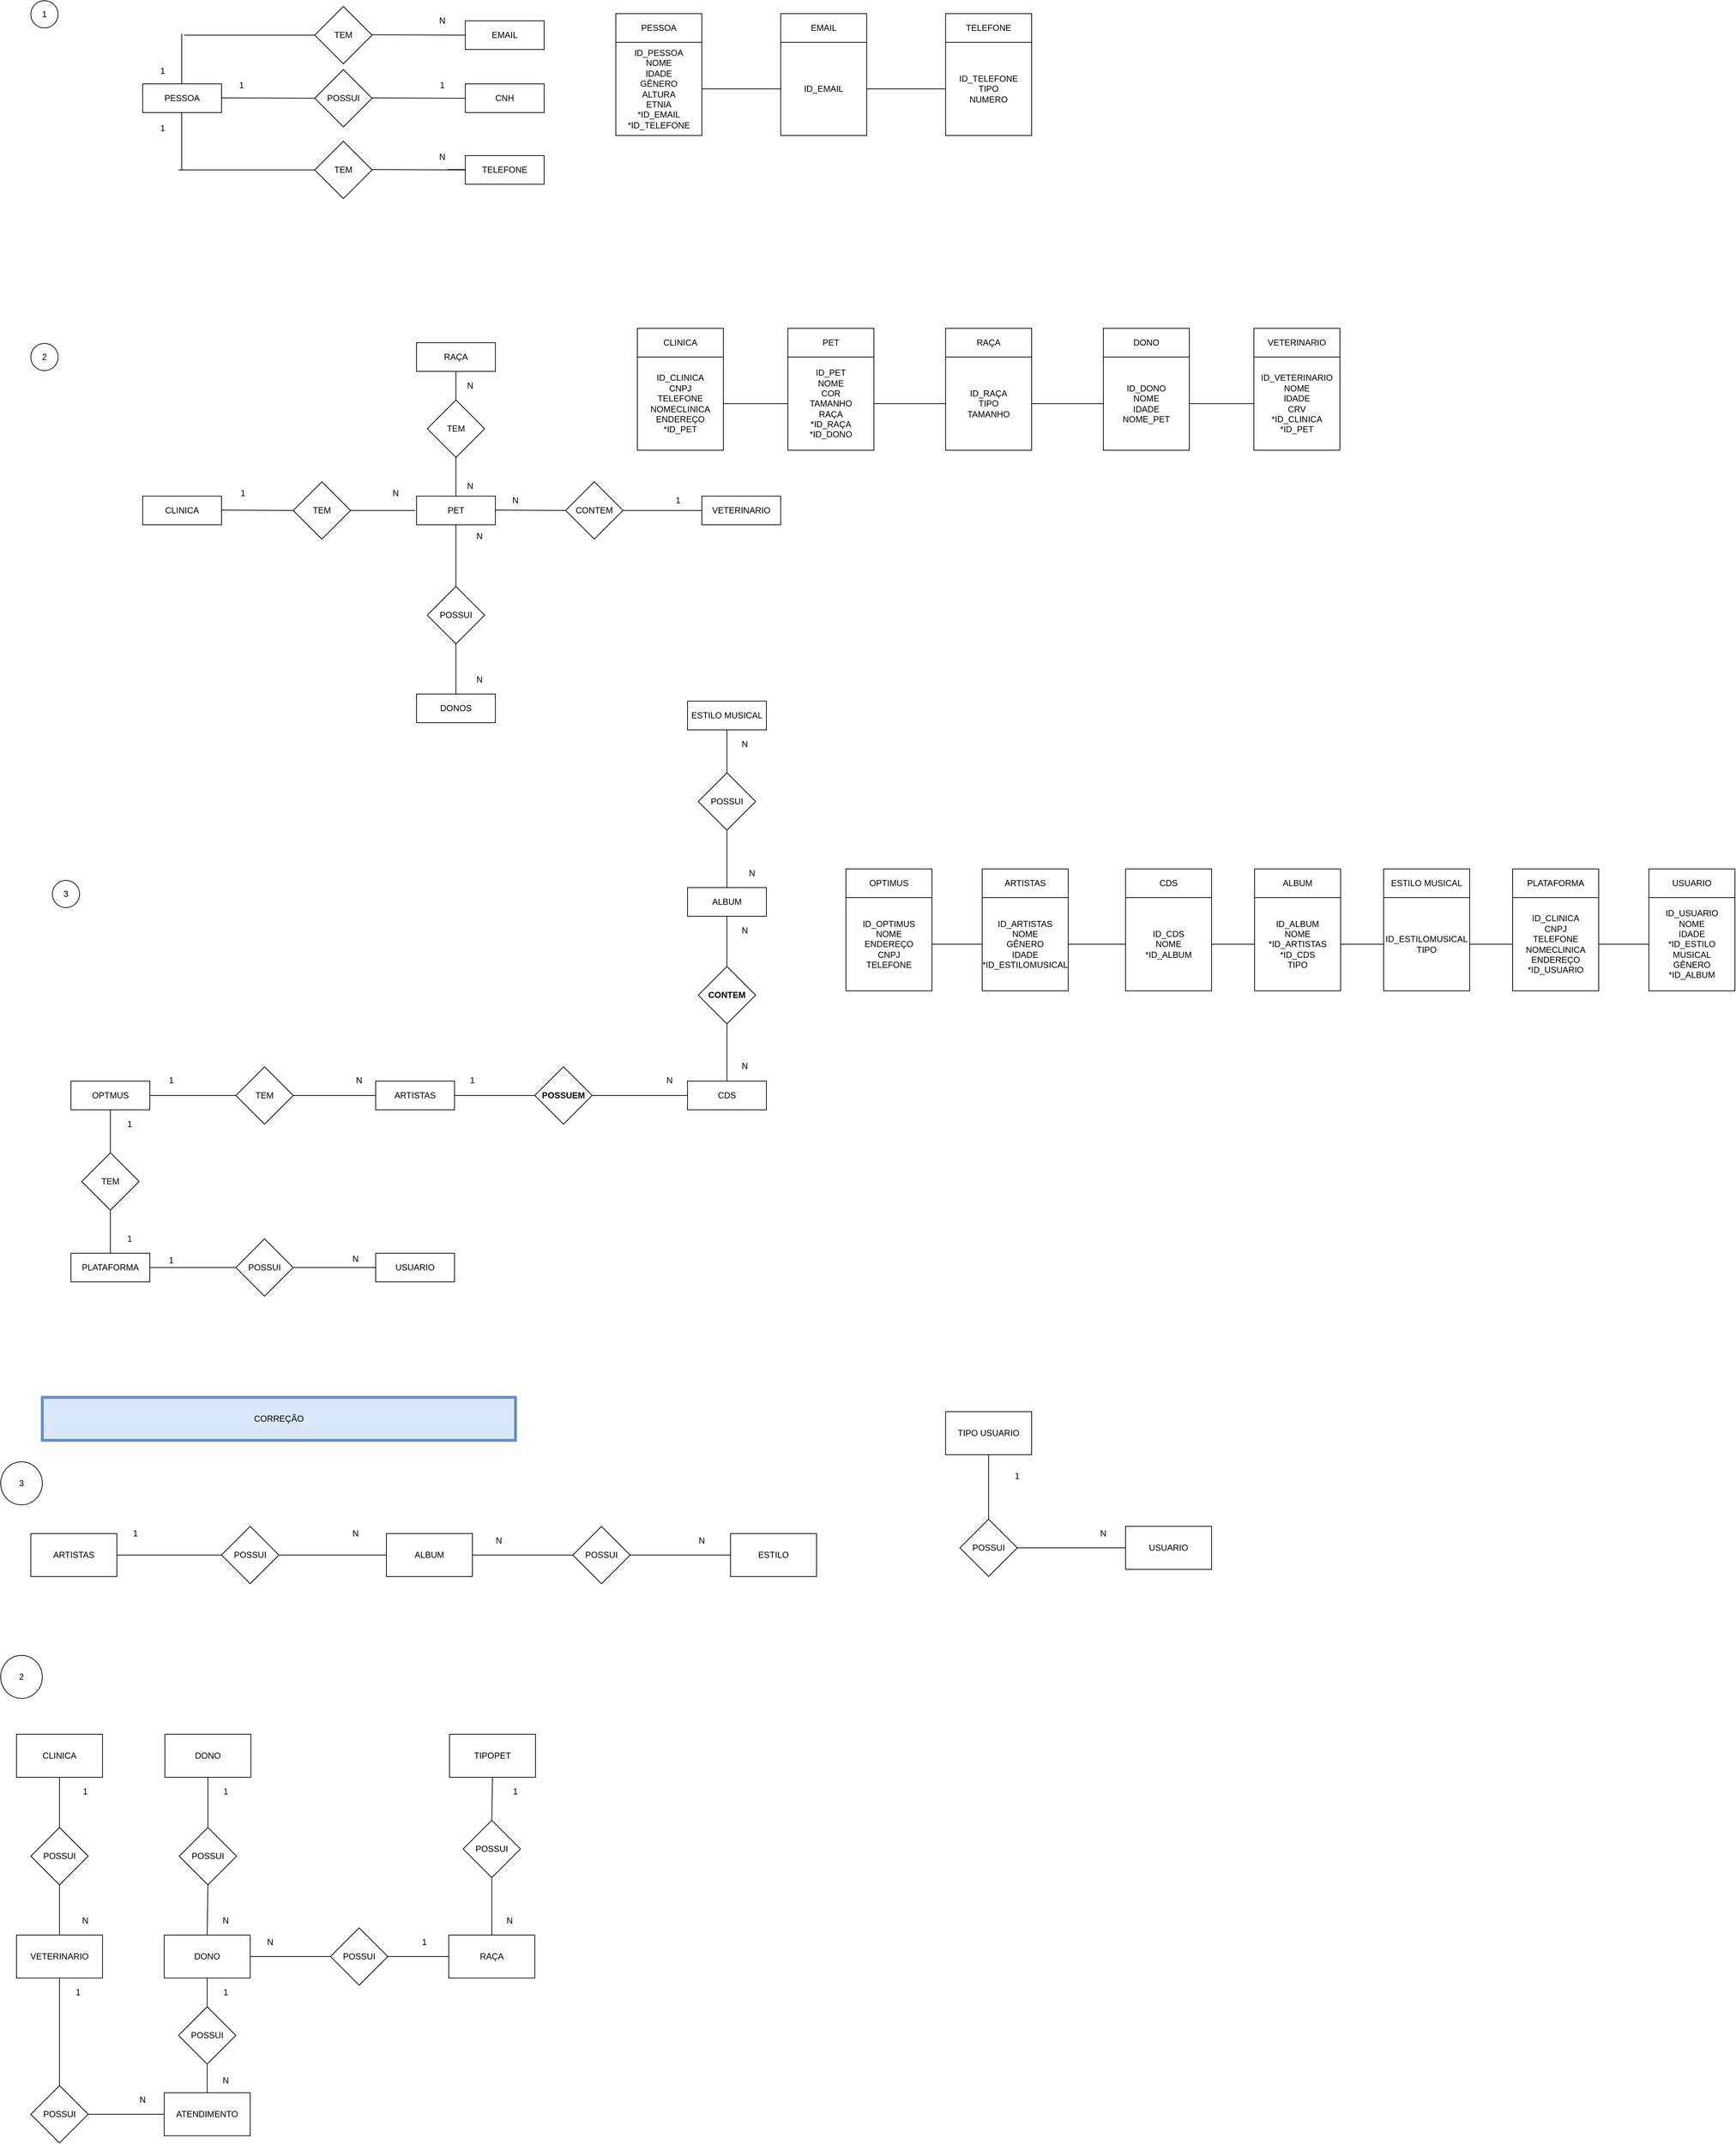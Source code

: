 <mxfile version="12.5.8" type="github">
  <diagram id="HLfAVQC_sLoz8uyRzaJp" name="Page-1">
    <mxGraphModel dx="1730" dy="885" grid="1" gridSize="10" guides="1" tooltips="1" connect="1" arrows="1" fold="1" page="1" pageScale="1" pageWidth="827" pageHeight="1169" math="0" shadow="0">
      <root>
        <mxCell id="0"/>
        <mxCell id="1" parent="0"/>
        <mxCell id="cO2QtpQZ5ImbLDcUa9ss-1" value="PESSOA" style="rounded=0;whiteSpace=wrap;html=1;" parent="1" vertex="1">
          <mxGeometry x="240" y="158" width="110" height="40" as="geometry"/>
        </mxCell>
        <mxCell id="cO2QtpQZ5ImbLDcUa9ss-2" value="" style="endArrow=none;html=1;" parent="1" edge="1">
          <mxGeometry width="50" height="50" relative="1" as="geometry">
            <mxPoint x="350" y="177.5" as="sourcePoint"/>
            <mxPoint x="480" y="178" as="targetPoint"/>
          </mxGeometry>
        </mxCell>
        <mxCell id="cO2QtpQZ5ImbLDcUa9ss-3" value="POSSUI" style="rhombus;whiteSpace=wrap;html=1;" parent="1" vertex="1">
          <mxGeometry x="480" y="138" width="80" height="80" as="geometry"/>
        </mxCell>
        <mxCell id="cO2QtpQZ5ImbLDcUa9ss-5" value="CNH" style="rounded=0;whiteSpace=wrap;html=1;" parent="1" vertex="1">
          <mxGeometry x="690" y="158" width="110" height="40" as="geometry"/>
        </mxCell>
        <mxCell id="cO2QtpQZ5ImbLDcUa9ss-6" value="" style="endArrow=none;html=1;" parent="1" edge="1">
          <mxGeometry width="50" height="50" relative="1" as="geometry">
            <mxPoint x="560" y="177.5" as="sourcePoint"/>
            <mxPoint x="690" y="178" as="targetPoint"/>
          </mxGeometry>
        </mxCell>
        <mxCell id="cO2QtpQZ5ImbLDcUa9ss-7" value="" style="endArrow=none;html=1;" parent="1" edge="1">
          <mxGeometry width="50" height="50" relative="1" as="geometry">
            <mxPoint x="294.5" y="278" as="sourcePoint"/>
            <mxPoint x="294.5" y="198" as="targetPoint"/>
          </mxGeometry>
        </mxCell>
        <mxCell id="cO2QtpQZ5ImbLDcUa9ss-8" value="" style="endArrow=none;html=1;entryX=0;entryY=0.5;entryDx=0;entryDy=0;" parent="1" target="cO2QtpQZ5ImbLDcUa9ss-9" edge="1">
          <mxGeometry width="50" height="50" relative="1" as="geometry">
            <mxPoint x="290" y="278" as="sourcePoint"/>
            <mxPoint x="370" y="278" as="targetPoint"/>
          </mxGeometry>
        </mxCell>
        <mxCell id="cO2QtpQZ5ImbLDcUa9ss-9" value="TEM" style="rhombus;whiteSpace=wrap;html=1;" parent="1" vertex="1">
          <mxGeometry x="480" y="238" width="80" height="80" as="geometry"/>
        </mxCell>
        <mxCell id="cO2QtpQZ5ImbLDcUa9ss-12" value="" style="endArrow=none;html=1;entryX=0;entryY=0.5;entryDx=0;entryDy=0;" parent="1" source="cO2QtpQZ5ImbLDcUa9ss-11" edge="1">
          <mxGeometry width="50" height="50" relative="1" as="geometry">
            <mxPoint x="560" y="277.5" as="sourcePoint"/>
            <mxPoint x="750" y="277.5" as="targetPoint"/>
            <Array as="points">
              <mxPoint x="660" y="277.5"/>
            </Array>
          </mxGeometry>
        </mxCell>
        <mxCell id="cO2QtpQZ5ImbLDcUa9ss-11" value="TELEFONE" style="rounded=0;whiteSpace=wrap;html=1;" parent="1" vertex="1">
          <mxGeometry x="690" y="258" width="110" height="40" as="geometry"/>
        </mxCell>
        <mxCell id="cO2QtpQZ5ImbLDcUa9ss-13" value="" style="endArrow=none;html=1;entryX=0;entryY=0.5;entryDx=0;entryDy=0;" parent="1" target="cO2QtpQZ5ImbLDcUa9ss-11" edge="1">
          <mxGeometry width="50" height="50" relative="1" as="geometry">
            <mxPoint x="560" y="277.5" as="sourcePoint"/>
            <mxPoint x="750" y="277.5" as="targetPoint"/>
            <Array as="points"/>
          </mxGeometry>
        </mxCell>
        <mxCell id="cO2QtpQZ5ImbLDcUa9ss-14" value="" style="endArrow=none;html=1;" parent="1" edge="1">
          <mxGeometry width="50" height="50" relative="1" as="geometry">
            <mxPoint x="294.5" y="158" as="sourcePoint"/>
            <mxPoint x="294.5" y="88" as="targetPoint"/>
          </mxGeometry>
        </mxCell>
        <mxCell id="cO2QtpQZ5ImbLDcUa9ss-15" value="" style="endArrow=none;html=1;entryX=0;entryY=0.5;entryDx=0;entryDy=0;" parent="1" target="cO2QtpQZ5ImbLDcUa9ss-16" edge="1">
          <mxGeometry width="50" height="50" relative="1" as="geometry">
            <mxPoint x="298" y="90" as="sourcePoint"/>
            <mxPoint x="448" y="90" as="targetPoint"/>
          </mxGeometry>
        </mxCell>
        <mxCell id="cO2QtpQZ5ImbLDcUa9ss-16" value="TEM" style="rhombus;whiteSpace=wrap;html=1;" parent="1" vertex="1">
          <mxGeometry x="480" y="50" width="80" height="80" as="geometry"/>
        </mxCell>
        <mxCell id="cO2QtpQZ5ImbLDcUa9ss-17" value="" style="endArrow=none;html=1;" parent="1" edge="1">
          <mxGeometry width="50" height="50" relative="1" as="geometry">
            <mxPoint x="560" y="89.5" as="sourcePoint"/>
            <mxPoint x="690" y="90" as="targetPoint"/>
          </mxGeometry>
        </mxCell>
        <mxCell id="cO2QtpQZ5ImbLDcUa9ss-18" value="EMAIL" style="rounded=0;whiteSpace=wrap;html=1;" parent="1" vertex="1">
          <mxGeometry x="690" y="70" width="110" height="40" as="geometry"/>
        </mxCell>
        <mxCell id="cO2QtpQZ5ImbLDcUa9ss-20" value="CLINICA" style="rounded=0;whiteSpace=wrap;html=1;" parent="1" vertex="1">
          <mxGeometry x="240" y="733" width="110" height="40" as="geometry"/>
        </mxCell>
        <mxCell id="cO2QtpQZ5ImbLDcUa9ss-21" value="TEM" style="rhombus;whiteSpace=wrap;html=1;" parent="1" vertex="1">
          <mxGeometry x="450" y="713" width="80" height="80" as="geometry"/>
        </mxCell>
        <mxCell id="cO2QtpQZ5ImbLDcUa9ss-22" value="PET" style="rounded=0;whiteSpace=wrap;html=1;" parent="1" vertex="1">
          <mxGeometry x="622" y="733" width="110" height="40" as="geometry"/>
        </mxCell>
        <mxCell id="cO2QtpQZ5ImbLDcUa9ss-23" value="RAÇA" style="rounded=0;whiteSpace=wrap;html=1;" parent="1" vertex="1">
          <mxGeometry x="622" y="519" width="110" height="40" as="geometry"/>
        </mxCell>
        <mxCell id="cO2QtpQZ5ImbLDcUa9ss-24" value="DONOS" style="rounded=0;whiteSpace=wrap;html=1;" parent="1" vertex="1">
          <mxGeometry x="622" y="1009" width="110" height="40" as="geometry"/>
        </mxCell>
        <mxCell id="cO2QtpQZ5ImbLDcUa9ss-26" value="VETERINARIO" style="rounded=0;whiteSpace=wrap;html=1;" parent="1" vertex="1">
          <mxGeometry x="1020" y="733" width="110" height="40" as="geometry"/>
        </mxCell>
        <mxCell id="cO2QtpQZ5ImbLDcUa9ss-27" value="CONTEM" style="rhombus;whiteSpace=wrap;html=1;" parent="1" vertex="1">
          <mxGeometry x="830" y="713" width="80" height="80" as="geometry"/>
        </mxCell>
        <mxCell id="cO2QtpQZ5ImbLDcUa9ss-28" value="POSSUI" style="rhombus;whiteSpace=wrap;html=1;" parent="1" vertex="1">
          <mxGeometry x="637" y="859" width="80" height="80" as="geometry"/>
        </mxCell>
        <mxCell id="cO2QtpQZ5ImbLDcUa9ss-29" value="TEM" style="rhombus;whiteSpace=wrap;html=1;" parent="1" vertex="1">
          <mxGeometry x="637" y="599" width="80" height="80" as="geometry"/>
        </mxCell>
        <mxCell id="cO2QtpQZ5ImbLDcUa9ss-30" value="" style="endArrow=none;html=1;entryX=0;entryY=0.5;entryDx=0;entryDy=0;" parent="1" target="cO2QtpQZ5ImbLDcUa9ss-21" edge="1">
          <mxGeometry width="50" height="50" relative="1" as="geometry">
            <mxPoint x="350" y="752.5" as="sourcePoint"/>
            <mxPoint x="420" y="752.5" as="targetPoint"/>
          </mxGeometry>
        </mxCell>
        <mxCell id="cO2QtpQZ5ImbLDcUa9ss-34" value="" style="endArrow=none;html=1;" parent="1" edge="1">
          <mxGeometry width="50" height="50" relative="1" as="geometry">
            <mxPoint x="530" y="753" as="sourcePoint"/>
            <mxPoint x="620" y="753" as="targetPoint"/>
          </mxGeometry>
        </mxCell>
        <mxCell id="cO2QtpQZ5ImbLDcUa9ss-35" value="" style="endArrow=none;html=1;entryX=0;entryY=0.5;entryDx=0;entryDy=0;" parent="1" target="cO2QtpQZ5ImbLDcUa9ss-27" edge="1">
          <mxGeometry width="50" height="50" relative="1" as="geometry">
            <mxPoint x="732" y="752.5" as="sourcePoint"/>
            <mxPoint x="812" y="752.5" as="targetPoint"/>
          </mxGeometry>
        </mxCell>
        <mxCell id="cO2QtpQZ5ImbLDcUa9ss-36" value="" style="endArrow=none;html=1;exitX=1;exitY=0.5;exitDx=0;exitDy=0;entryX=0;entryY=0.5;entryDx=0;entryDy=0;" parent="1" source="cO2QtpQZ5ImbLDcUa9ss-27" target="cO2QtpQZ5ImbLDcUa9ss-26" edge="1">
          <mxGeometry width="50" height="50" relative="1" as="geometry">
            <mxPoint x="920" y="749" as="sourcePoint"/>
            <mxPoint x="970" y="699" as="targetPoint"/>
          </mxGeometry>
        </mxCell>
        <mxCell id="cO2QtpQZ5ImbLDcUa9ss-37" value="" style="endArrow=none;html=1;exitX=0.5;exitY=0;exitDx=0;exitDy=0;entryX=0.5;entryY=1;entryDx=0;entryDy=0;" parent="1" source="cO2QtpQZ5ImbLDcUa9ss-28" target="cO2QtpQZ5ImbLDcUa9ss-22" edge="1">
          <mxGeometry width="50" height="50" relative="1" as="geometry">
            <mxPoint x="630" y="823" as="sourcePoint"/>
            <mxPoint x="680" y="773" as="targetPoint"/>
          </mxGeometry>
        </mxCell>
        <mxCell id="cO2QtpQZ5ImbLDcUa9ss-38" value="" style="endArrow=none;html=1;entryX=0.5;entryY=1;entryDx=0;entryDy=0;exitX=0.5;exitY=0;exitDx=0;exitDy=0;" parent="1" source="cO2QtpQZ5ImbLDcUa9ss-24" target="cO2QtpQZ5ImbLDcUa9ss-28" edge="1">
          <mxGeometry width="50" height="50" relative="1" as="geometry">
            <mxPoint x="610" y="999" as="sourcePoint"/>
            <mxPoint x="660" y="949" as="targetPoint"/>
          </mxGeometry>
        </mxCell>
        <mxCell id="cO2QtpQZ5ImbLDcUa9ss-39" value="" style="endArrow=none;html=1;entryX=0.5;entryY=0;entryDx=0;entryDy=0;exitX=0.5;exitY=1;exitDx=0;exitDy=0;" parent="1" source="cO2QtpQZ5ImbLDcUa9ss-23" target="cO2QtpQZ5ImbLDcUa9ss-29" edge="1">
          <mxGeometry width="50" height="50" relative="1" as="geometry">
            <mxPoint x="600" y="639" as="sourcePoint"/>
            <mxPoint x="650" y="589" as="targetPoint"/>
          </mxGeometry>
        </mxCell>
        <mxCell id="cO2QtpQZ5ImbLDcUa9ss-40" value="" style="endArrow=none;html=1;entryX=0.5;entryY=1;entryDx=0;entryDy=0;exitX=0.5;exitY=0;exitDx=0;exitDy=0;" parent="1" source="cO2QtpQZ5ImbLDcUa9ss-22" target="cO2QtpQZ5ImbLDcUa9ss-29" edge="1">
          <mxGeometry width="50" height="50" relative="1" as="geometry">
            <mxPoint x="610" y="733" as="sourcePoint"/>
            <mxPoint x="660" y="683" as="targetPoint"/>
          </mxGeometry>
        </mxCell>
        <mxCell id="cO2QtpQZ5ImbLDcUa9ss-42" value="1" style="text;html=1;strokeColor=none;fillColor=none;align=center;verticalAlign=middle;whiteSpace=wrap;rounded=0;" parent="1" vertex="1">
          <mxGeometry x="248" y="130" width="40" height="20" as="geometry"/>
        </mxCell>
        <mxCell id="cO2QtpQZ5ImbLDcUa9ss-43" value="1" style="text;html=1;strokeColor=none;fillColor=none;align=center;verticalAlign=middle;whiteSpace=wrap;rounded=0;" parent="1" vertex="1">
          <mxGeometry x="358" y="150" width="40" height="20" as="geometry"/>
        </mxCell>
        <mxCell id="cO2QtpQZ5ImbLDcUa9ss-44" value="1" style="text;html=1;strokeColor=none;fillColor=none;align=center;verticalAlign=middle;whiteSpace=wrap;rounded=0;" parent="1" vertex="1">
          <mxGeometry x="248" y="210" width="40" height="20" as="geometry"/>
        </mxCell>
        <mxCell id="cO2QtpQZ5ImbLDcUa9ss-45" value="N" style="text;html=1;strokeColor=none;fillColor=none;align=center;verticalAlign=middle;whiteSpace=wrap;rounded=0;" parent="1" vertex="1">
          <mxGeometry x="638" y="60" width="40" height="20" as="geometry"/>
        </mxCell>
        <mxCell id="cO2QtpQZ5ImbLDcUa9ss-46" value="1" style="text;html=1;strokeColor=none;fillColor=none;align=center;verticalAlign=middle;whiteSpace=wrap;rounded=0;" parent="1" vertex="1">
          <mxGeometry x="638" y="150" width="40" height="20" as="geometry"/>
        </mxCell>
        <mxCell id="cO2QtpQZ5ImbLDcUa9ss-47" value="N" style="text;html=1;strokeColor=none;fillColor=none;align=center;verticalAlign=middle;whiteSpace=wrap;rounded=0;" parent="1" vertex="1">
          <mxGeometry x="638" y="250" width="40" height="20" as="geometry"/>
        </mxCell>
        <mxCell id="cO2QtpQZ5ImbLDcUa9ss-48" value="N" style="text;html=1;strokeColor=none;fillColor=none;align=center;verticalAlign=middle;whiteSpace=wrap;rounded=0;" parent="1" vertex="1">
          <mxGeometry x="677" y="569" width="40" height="20" as="geometry"/>
        </mxCell>
        <mxCell id="cO2QtpQZ5ImbLDcUa9ss-49" value="N" style="text;html=1;strokeColor=none;fillColor=none;align=center;verticalAlign=middle;whiteSpace=wrap;rounded=0;" parent="1" vertex="1">
          <mxGeometry x="677" y="709" width="40" height="20" as="geometry"/>
        </mxCell>
        <mxCell id="cO2QtpQZ5ImbLDcUa9ss-50" value="1" style="text;html=1;strokeColor=none;fillColor=none;align=center;verticalAlign=middle;whiteSpace=wrap;rounded=0;" parent="1" vertex="1">
          <mxGeometry x="967" y="729" width="40" height="20" as="geometry"/>
        </mxCell>
        <mxCell id="cO2QtpQZ5ImbLDcUa9ss-51" value="N" style="text;html=1;strokeColor=none;fillColor=none;align=center;verticalAlign=middle;whiteSpace=wrap;rounded=0;" parent="1" vertex="1">
          <mxGeometry x="690" y="779" width="40" height="20" as="geometry"/>
        </mxCell>
        <mxCell id="cO2QtpQZ5ImbLDcUa9ss-52" value="N" style="text;html=1;strokeColor=none;fillColor=none;align=center;verticalAlign=middle;whiteSpace=wrap;rounded=0;" parent="1" vertex="1">
          <mxGeometry x="690" y="979" width="40" height="20" as="geometry"/>
        </mxCell>
        <mxCell id="cO2QtpQZ5ImbLDcUa9ss-53" value="1" style="text;html=1;strokeColor=none;fillColor=none;align=center;verticalAlign=middle;whiteSpace=wrap;rounded=0;" parent="1" vertex="1">
          <mxGeometry x="360" y="719" width="40" height="20" as="geometry"/>
        </mxCell>
        <mxCell id="cO2QtpQZ5ImbLDcUa9ss-54" value="N" style="text;html=1;strokeColor=none;fillColor=none;align=center;verticalAlign=middle;whiteSpace=wrap;rounded=0;" parent="1" vertex="1">
          <mxGeometry x="573" y="719" width="40" height="20" as="geometry"/>
        </mxCell>
        <mxCell id="cO2QtpQZ5ImbLDcUa9ss-55" value="N" style="text;html=1;strokeColor=none;fillColor=none;align=center;verticalAlign=middle;whiteSpace=wrap;rounded=0;" parent="1" vertex="1">
          <mxGeometry x="740" y="729" width="40" height="20" as="geometry"/>
        </mxCell>
        <mxCell id="cO2QtpQZ5ImbLDcUa9ss-57" value="OPTMUS" style="rounded=0;whiteSpace=wrap;html=1;" parent="1" vertex="1">
          <mxGeometry x="140" y="1549" width="110" height="40" as="geometry"/>
        </mxCell>
        <mxCell id="cO2QtpQZ5ImbLDcUa9ss-58" value="ARTISTAS" style="rounded=0;whiteSpace=wrap;html=1;" parent="1" vertex="1">
          <mxGeometry x="565" y="1549" width="110" height="40" as="geometry"/>
        </mxCell>
        <mxCell id="cO2QtpQZ5ImbLDcUa9ss-59" value="TEM" style="rhombus;whiteSpace=wrap;html=1;" parent="1" vertex="1">
          <mxGeometry x="370" y="1529" width="80" height="80" as="geometry"/>
        </mxCell>
        <mxCell id="cO2QtpQZ5ImbLDcUa9ss-60" value="POSSUEM" style="rhombus;whiteSpace=wrap;html=1;fontStyle=1" parent="1" vertex="1">
          <mxGeometry x="787" y="1529" width="80" height="80" as="geometry"/>
        </mxCell>
        <mxCell id="cO2QtpQZ5ImbLDcUa9ss-62" value="CDS" style="rounded=0;whiteSpace=wrap;html=1;" parent="1" vertex="1">
          <mxGeometry x="1000" y="1549" width="110" height="40" as="geometry"/>
        </mxCell>
        <mxCell id="cO2QtpQZ5ImbLDcUa9ss-66" value="ALBUM" style="rounded=0;whiteSpace=wrap;html=1;" parent="1" vertex="1">
          <mxGeometry x="1000" y="1279" width="110" height="40" as="geometry"/>
        </mxCell>
        <mxCell id="cO2QtpQZ5ImbLDcUa9ss-67" value="CONTEM" style="rhombus;whiteSpace=wrap;html=1;fontStyle=1" parent="1" vertex="1">
          <mxGeometry x="1015" y="1389" width="80" height="80" as="geometry"/>
        </mxCell>
        <mxCell id="cO2QtpQZ5ImbLDcUa9ss-68" value="ESTILO MUSICAL" style="rounded=0;whiteSpace=wrap;html=1;" parent="1" vertex="1">
          <mxGeometry x="1000" y="1019" width="110" height="40" as="geometry"/>
        </mxCell>
        <mxCell id="cO2QtpQZ5ImbLDcUa9ss-69" value="POSSUI" style="rhombus;whiteSpace=wrap;html=1;" parent="1" vertex="1">
          <mxGeometry x="1015" y="1119" width="80" height="80" as="geometry"/>
        </mxCell>
        <mxCell id="cO2QtpQZ5ImbLDcUa9ss-70" value="" style="endArrow=none;html=1;entryX=0.5;entryY=1;entryDx=0;entryDy=0;exitX=0.5;exitY=0;exitDx=0;exitDy=0;" parent="1" source="cO2QtpQZ5ImbLDcUa9ss-66" target="cO2QtpQZ5ImbLDcUa9ss-69" edge="1">
          <mxGeometry width="50" height="50" relative="1" as="geometry">
            <mxPoint x="930" y="1074" as="sourcePoint"/>
            <mxPoint x="1055" y="1199" as="targetPoint"/>
          </mxGeometry>
        </mxCell>
        <mxCell id="cO2QtpQZ5ImbLDcUa9ss-72" value="" style="endArrow=none;html=1;entryX=0.5;entryY=1;entryDx=0;entryDy=0;exitX=0.5;exitY=0;exitDx=0;exitDy=0;" parent="1" source="cO2QtpQZ5ImbLDcUa9ss-69" target="cO2QtpQZ5ImbLDcUa9ss-68" edge="1">
          <mxGeometry width="50" height="50" relative="1" as="geometry">
            <mxPoint x="780" y="1119" as="sourcePoint"/>
            <mxPoint x="830" y="1069" as="targetPoint"/>
          </mxGeometry>
        </mxCell>
        <mxCell id="cO2QtpQZ5ImbLDcUa9ss-73" value="" style="endArrow=none;html=1;entryX=0.5;entryY=1;entryDx=0;entryDy=0;exitX=0.5;exitY=0;exitDx=0;exitDy=0;" parent="1" source="cO2QtpQZ5ImbLDcUa9ss-67" target="cO2QtpQZ5ImbLDcUa9ss-66" edge="1">
          <mxGeometry width="50" height="50" relative="1" as="geometry">
            <mxPoint x="1000" y="1389" as="sourcePoint"/>
            <mxPoint x="1050" y="1339" as="targetPoint"/>
          </mxGeometry>
        </mxCell>
        <mxCell id="cO2QtpQZ5ImbLDcUa9ss-74" value="" style="endArrow=none;html=1;entryX=0.5;entryY=1;entryDx=0;entryDy=0;exitX=0.5;exitY=0;exitDx=0;exitDy=0;" parent="1" source="cO2QtpQZ5ImbLDcUa9ss-62" target="cO2QtpQZ5ImbLDcUa9ss-67" edge="1">
          <mxGeometry width="50" height="50" relative="1" as="geometry">
            <mxPoint x="950" y="1539" as="sourcePoint"/>
            <mxPoint x="1000" y="1489" as="targetPoint"/>
          </mxGeometry>
        </mxCell>
        <mxCell id="cO2QtpQZ5ImbLDcUa9ss-75" value="" style="endArrow=none;html=1;entryX=0;entryY=0.5;entryDx=0;entryDy=0;exitX=1;exitY=0.5;exitDx=0;exitDy=0;" parent="1" source="cO2QtpQZ5ImbLDcUa9ss-60" target="cO2QtpQZ5ImbLDcUa9ss-62" edge="1">
          <mxGeometry width="50" height="50" relative="1" as="geometry">
            <mxPoint x="860" y="1549" as="sourcePoint"/>
            <mxPoint x="910" y="1499" as="targetPoint"/>
          </mxGeometry>
        </mxCell>
        <mxCell id="cO2QtpQZ5ImbLDcUa9ss-78" value="" style="endArrow=none;html=1;entryX=0;entryY=0.5;entryDx=0;entryDy=0;exitX=1;exitY=0.5;exitDx=0;exitDy=0;" parent="1" source="cO2QtpQZ5ImbLDcUa9ss-58" target="cO2QtpQZ5ImbLDcUa9ss-60" edge="1">
          <mxGeometry width="50" height="50" relative="1" as="geometry">
            <mxPoint x="712" y="1629" as="sourcePoint"/>
            <mxPoint x="762" y="1579" as="targetPoint"/>
          </mxGeometry>
        </mxCell>
        <mxCell id="cO2QtpQZ5ImbLDcUa9ss-80" value="" style="endArrow=none;html=1;entryX=0;entryY=0.5;entryDx=0;entryDy=0;exitX=1;exitY=0.5;exitDx=0;exitDy=0;" parent="1" source="cO2QtpQZ5ImbLDcUa9ss-59" target="cO2QtpQZ5ImbLDcUa9ss-58" edge="1">
          <mxGeometry width="50" height="50" relative="1" as="geometry">
            <mxPoint x="423" y="1669" as="sourcePoint"/>
            <mxPoint x="473" y="1619" as="targetPoint"/>
          </mxGeometry>
        </mxCell>
        <mxCell id="cO2QtpQZ5ImbLDcUa9ss-81" value="" style="endArrow=none;html=1;entryX=0;entryY=0.5;entryDx=0;entryDy=0;exitX=1;exitY=0.5;exitDx=0;exitDy=0;" parent="1" source="cO2QtpQZ5ImbLDcUa9ss-57" target="cO2QtpQZ5ImbLDcUa9ss-59" edge="1">
          <mxGeometry width="50" height="50" relative="1" as="geometry">
            <mxPoint x="210" y="1699" as="sourcePoint"/>
            <mxPoint x="260" y="1649" as="targetPoint"/>
          </mxGeometry>
        </mxCell>
        <mxCell id="cO2QtpQZ5ImbLDcUa9ss-82" value="PLATAFORMA" style="rounded=0;whiteSpace=wrap;html=1;" parent="1" vertex="1">
          <mxGeometry x="140" y="1789" width="110" height="40" as="geometry"/>
        </mxCell>
        <mxCell id="cO2QtpQZ5ImbLDcUa9ss-83" value="TEM" style="rhombus;whiteSpace=wrap;html=1;" parent="1" vertex="1">
          <mxGeometry x="155" y="1649" width="80" height="80" as="geometry"/>
        </mxCell>
        <mxCell id="cO2QtpQZ5ImbLDcUa9ss-84" value="USUARIO" style="rounded=0;whiteSpace=wrap;html=1;" parent="1" vertex="1">
          <mxGeometry x="565" y="1789" width="110" height="40" as="geometry"/>
        </mxCell>
        <mxCell id="cO2QtpQZ5ImbLDcUa9ss-85" value="POSSUI" style="rhombus;whiteSpace=wrap;html=1;" parent="1" vertex="1">
          <mxGeometry x="370" y="1769" width="80" height="80" as="geometry"/>
        </mxCell>
        <mxCell id="cO2QtpQZ5ImbLDcUa9ss-86" value="" style="endArrow=none;html=1;entryX=0;entryY=0.5;entryDx=0;entryDy=0;exitX=1;exitY=0.5;exitDx=0;exitDy=0;" parent="1" source="cO2QtpQZ5ImbLDcUa9ss-82" target="cO2QtpQZ5ImbLDcUa9ss-85" edge="1">
          <mxGeometry width="50" height="50" relative="1" as="geometry">
            <mxPoint x="250" y="1909" as="sourcePoint"/>
            <mxPoint x="300" y="1859" as="targetPoint"/>
          </mxGeometry>
        </mxCell>
        <mxCell id="cO2QtpQZ5ImbLDcUa9ss-87" value="" style="endArrow=none;html=1;entryX=0;entryY=0.5;entryDx=0;entryDy=0;exitX=1;exitY=0.5;exitDx=0;exitDy=0;" parent="1" source="cO2QtpQZ5ImbLDcUa9ss-85" target="cO2QtpQZ5ImbLDcUa9ss-84" edge="1">
          <mxGeometry width="50" height="50" relative="1" as="geometry">
            <mxPoint x="460" y="1939" as="sourcePoint"/>
            <mxPoint x="510" y="1889" as="targetPoint"/>
          </mxGeometry>
        </mxCell>
        <mxCell id="cO2QtpQZ5ImbLDcUa9ss-88" value="" style="endArrow=none;html=1;entryX=0.5;entryY=1;entryDx=0;entryDy=0;exitX=0.5;exitY=0;exitDx=0;exitDy=0;" parent="1" source="cO2QtpQZ5ImbLDcUa9ss-83" target="cO2QtpQZ5ImbLDcUa9ss-57" edge="1">
          <mxGeometry width="50" height="50" relative="1" as="geometry">
            <mxPoint x="380" y="1729" as="sourcePoint"/>
            <mxPoint x="430" y="1679" as="targetPoint"/>
          </mxGeometry>
        </mxCell>
        <mxCell id="cO2QtpQZ5ImbLDcUa9ss-89" value="" style="endArrow=none;html=1;entryX=0.5;entryY=1;entryDx=0;entryDy=0;exitX=0.5;exitY=0;exitDx=0;exitDy=0;" parent="1" source="cO2QtpQZ5ImbLDcUa9ss-82" target="cO2QtpQZ5ImbLDcUa9ss-83" edge="1">
          <mxGeometry width="50" height="50" relative="1" as="geometry">
            <mxPoint x="320" y="1769" as="sourcePoint"/>
            <mxPoint x="370" y="1719" as="targetPoint"/>
          </mxGeometry>
        </mxCell>
        <mxCell id="cO2QtpQZ5ImbLDcUa9ss-90" value="N" style="text;html=1;strokeColor=none;fillColor=none;align=center;verticalAlign=middle;whiteSpace=wrap;rounded=0;" parent="1" vertex="1">
          <mxGeometry x="955" y="1538" width="40" height="20" as="geometry"/>
        </mxCell>
        <mxCell id="cO2QtpQZ5ImbLDcUa9ss-91" value="1" style="text;html=1;strokeColor=none;fillColor=none;align=center;verticalAlign=middle;whiteSpace=wrap;rounded=0;" parent="1" vertex="1">
          <mxGeometry x="680" y="1538" width="40" height="20" as="geometry"/>
        </mxCell>
        <mxCell id="cO2QtpQZ5ImbLDcUa9ss-93" value="N" style="text;html=1;strokeColor=none;fillColor=none;align=center;verticalAlign=middle;whiteSpace=wrap;rounded=0;" parent="1" vertex="1">
          <mxGeometry x="1060" y="1329" width="40" height="20" as="geometry"/>
        </mxCell>
        <mxCell id="cO2QtpQZ5ImbLDcUa9ss-94" value="N" style="text;html=1;strokeColor=none;fillColor=none;align=center;verticalAlign=middle;whiteSpace=wrap;rounded=0;" parent="1" vertex="1">
          <mxGeometry x="1060" y="1518" width="40" height="20" as="geometry"/>
        </mxCell>
        <mxCell id="cO2QtpQZ5ImbLDcUa9ss-95" value="N" style="text;html=1;strokeColor=none;fillColor=none;align=center;verticalAlign=middle;whiteSpace=wrap;rounded=0;" parent="1" vertex="1">
          <mxGeometry x="1070" y="1249" width="40" height="20" as="geometry"/>
        </mxCell>
        <mxCell id="cO2QtpQZ5ImbLDcUa9ss-96" value="N" style="text;html=1;strokeColor=none;fillColor=none;align=center;verticalAlign=middle;whiteSpace=wrap;rounded=0;" parent="1" vertex="1">
          <mxGeometry x="1060" y="1069" width="40" height="20" as="geometry"/>
        </mxCell>
        <mxCell id="cO2QtpQZ5ImbLDcUa9ss-97" value="N" style="text;html=1;strokeColor=none;fillColor=none;align=center;verticalAlign=middle;whiteSpace=wrap;rounded=0;" parent="1" vertex="1">
          <mxGeometry x="522" y="1538" width="40" height="20" as="geometry"/>
        </mxCell>
        <mxCell id="cO2QtpQZ5ImbLDcUa9ss-98" value="1" style="text;html=1;strokeColor=none;fillColor=none;align=center;verticalAlign=middle;whiteSpace=wrap;rounded=0;" parent="1" vertex="1">
          <mxGeometry x="260" y="1538" width="40" height="20" as="geometry"/>
        </mxCell>
        <mxCell id="cO2QtpQZ5ImbLDcUa9ss-99" value="1" style="text;html=1;strokeColor=none;fillColor=none;align=center;verticalAlign=middle;whiteSpace=wrap;rounded=0;" parent="1" vertex="1">
          <mxGeometry x="202" y="1599" width="40" height="20" as="geometry"/>
        </mxCell>
        <mxCell id="cO2QtpQZ5ImbLDcUa9ss-100" value="1" style="text;html=1;strokeColor=none;fillColor=none;align=center;verticalAlign=middle;whiteSpace=wrap;rounded=0;" parent="1" vertex="1">
          <mxGeometry x="202" y="1759" width="40" height="20" as="geometry"/>
        </mxCell>
        <mxCell id="cO2QtpQZ5ImbLDcUa9ss-101" value="1" style="text;html=1;strokeColor=none;fillColor=none;align=center;verticalAlign=middle;whiteSpace=wrap;rounded=0;" parent="1" vertex="1">
          <mxGeometry x="260" y="1789" width="40" height="20" as="geometry"/>
        </mxCell>
        <mxCell id="cO2QtpQZ5ImbLDcUa9ss-102" value="N" style="text;html=1;strokeColor=none;fillColor=none;align=center;verticalAlign=middle;whiteSpace=wrap;rounded=0;" parent="1" vertex="1">
          <mxGeometry x="517" y="1787" width="40" height="20" as="geometry"/>
        </mxCell>
        <mxCell id="cO2QtpQZ5ImbLDcUa9ss-103" value="1" style="ellipse;whiteSpace=wrap;html=1;aspect=fixed;" parent="1" vertex="1">
          <mxGeometry x="84" y="42" width="38" height="38" as="geometry"/>
        </mxCell>
        <mxCell id="cO2QtpQZ5ImbLDcUa9ss-104" value="2" style="ellipse;whiteSpace=wrap;html=1;aspect=fixed;" parent="1" vertex="1">
          <mxGeometry x="84" y="520" width="38" height="38" as="geometry"/>
        </mxCell>
        <mxCell id="cO2QtpQZ5ImbLDcUa9ss-105" value="3" style="ellipse;whiteSpace=wrap;html=1;aspect=fixed;" parent="1" vertex="1">
          <mxGeometry x="114" y="1269" width="38" height="38" as="geometry"/>
        </mxCell>
        <mxCell id="cO2QtpQZ5ImbLDcUa9ss-106" value="PESSOA" style="rounded=0;whiteSpace=wrap;html=1;" parent="1" vertex="1">
          <mxGeometry x="900" y="60" width="120" height="40" as="geometry"/>
        </mxCell>
        <mxCell id="cO2QtpQZ5ImbLDcUa9ss-107" value="ID_PESSOA&lt;br&gt;NOME&lt;br&gt;IDADE&lt;br&gt;GÊNERO&lt;br&gt;ALTURA&lt;br&gt;ETNIA&lt;br&gt;*ID_EMAIL&lt;br&gt;*ID_TELEFONE" style="rounded=0;whiteSpace=wrap;html=1;" parent="1" vertex="1">
          <mxGeometry x="900" y="100" width="120" height="130" as="geometry"/>
        </mxCell>
        <mxCell id="cO2QtpQZ5ImbLDcUa9ss-108" value="EMAIL" style="rounded=0;whiteSpace=wrap;html=1;" parent="1" vertex="1">
          <mxGeometry x="1130" y="60" width="120" height="40" as="geometry"/>
        </mxCell>
        <mxCell id="cO2QtpQZ5ImbLDcUa9ss-109" value="ID_EMAIL&lt;br&gt;" style="rounded=0;whiteSpace=wrap;html=1;" parent="1" vertex="1">
          <mxGeometry x="1130" y="100" width="120" height="130" as="geometry"/>
        </mxCell>
        <mxCell id="cO2QtpQZ5ImbLDcUa9ss-110" value="TELEFONE" style="rounded=0;whiteSpace=wrap;html=1;" parent="1" vertex="1">
          <mxGeometry x="1360" y="60" width="120" height="40" as="geometry"/>
        </mxCell>
        <mxCell id="cO2QtpQZ5ImbLDcUa9ss-111" value="ID_TELEFONE&lt;br&gt;TIPO&lt;br&gt;NUMERO" style="rounded=0;whiteSpace=wrap;html=1;" parent="1" vertex="1">
          <mxGeometry x="1360" y="100" width="120" height="130" as="geometry"/>
        </mxCell>
        <mxCell id="cO2QtpQZ5ImbLDcUa9ss-112" value="" style="endArrow=none;html=1;entryX=0;entryY=0.5;entryDx=0;entryDy=0;exitX=1;exitY=0.5;exitDx=0;exitDy=0;" parent="1" source="cO2QtpQZ5ImbLDcUa9ss-107" target="cO2QtpQZ5ImbLDcUa9ss-109" edge="1">
          <mxGeometry width="50" height="50" relative="1" as="geometry">
            <mxPoint x="1060" y="202.82" as="sourcePoint"/>
            <mxPoint x="1110" y="152.82" as="targetPoint"/>
          </mxGeometry>
        </mxCell>
        <mxCell id="cO2QtpQZ5ImbLDcUa9ss-113" value="" style="endArrow=none;html=1;entryX=0;entryY=0.5;entryDx=0;entryDy=0;exitX=1;exitY=0.5;exitDx=0;exitDy=0;" parent="1" source="cO2QtpQZ5ImbLDcUa9ss-109" target="cO2QtpQZ5ImbLDcUa9ss-111" edge="1">
          <mxGeometry width="50" height="50" relative="1" as="geometry">
            <mxPoint x="1250" y="277.41" as="sourcePoint"/>
            <mxPoint x="1360" y="277.41" as="targetPoint"/>
            <Array as="points"/>
          </mxGeometry>
        </mxCell>
        <mxCell id="cO2QtpQZ5ImbLDcUa9ss-114" value="CLINICA" style="rounded=0;whiteSpace=wrap;html=1;" parent="1" vertex="1">
          <mxGeometry x="930" y="499" width="120" height="40" as="geometry"/>
        </mxCell>
        <mxCell id="cO2QtpQZ5ImbLDcUa9ss-115" value="ID_CLINICA&lt;br&gt;CNPJ&lt;br&gt;TELEFONE&lt;br&gt;NOMECLINICA&lt;br&gt;ENDEREÇO&lt;br&gt;*ID_PET" style="rounded=0;whiteSpace=wrap;html=1;" parent="1" vertex="1">
          <mxGeometry x="930" y="539" width="120" height="130" as="geometry"/>
        </mxCell>
        <mxCell id="cO2QtpQZ5ImbLDcUa9ss-116" value="PET" style="rounded=0;whiteSpace=wrap;html=1;" parent="1" vertex="1">
          <mxGeometry x="1140" y="499" width="120" height="40" as="geometry"/>
        </mxCell>
        <mxCell id="cO2QtpQZ5ImbLDcUa9ss-117" value="ID_PET&lt;br&gt;NOME&lt;br&gt;COR&lt;br&gt;TAMANHO&lt;br&gt;RAÇA&lt;br&gt;*ID_RAÇA&lt;br&gt;*ID_DONO" style="rounded=0;whiteSpace=wrap;html=1;" parent="1" vertex="1">
          <mxGeometry x="1140" y="539" width="120" height="130" as="geometry"/>
        </mxCell>
        <mxCell id="cO2QtpQZ5ImbLDcUa9ss-118" value="RAÇA" style="rounded=0;whiteSpace=wrap;html=1;" parent="1" vertex="1">
          <mxGeometry x="1360" y="499" width="120" height="40" as="geometry"/>
        </mxCell>
        <mxCell id="cO2QtpQZ5ImbLDcUa9ss-119" value="ID_RAÇA&lt;br&gt;TIPO&lt;br&gt;TAMANHO" style="rounded=0;whiteSpace=wrap;html=1;" parent="1" vertex="1">
          <mxGeometry x="1360" y="539" width="120" height="130" as="geometry"/>
        </mxCell>
        <mxCell id="cO2QtpQZ5ImbLDcUa9ss-120" value="DONO" style="rounded=0;whiteSpace=wrap;html=1;" parent="1" vertex="1">
          <mxGeometry x="1580" y="499" width="120" height="40" as="geometry"/>
        </mxCell>
        <mxCell id="cO2QtpQZ5ImbLDcUa9ss-121" value="ID_DONO&lt;br&gt;NOME&lt;br&gt;IDADE&lt;br&gt;NOME_PET" style="rounded=0;whiteSpace=wrap;html=1;" parent="1" vertex="1">
          <mxGeometry x="1580" y="539" width="120" height="130" as="geometry"/>
        </mxCell>
        <mxCell id="cO2QtpQZ5ImbLDcUa9ss-122" value="VETERINARIO" style="rounded=0;whiteSpace=wrap;html=1;" parent="1" vertex="1">
          <mxGeometry x="1790" y="499" width="120" height="40" as="geometry"/>
        </mxCell>
        <mxCell id="cO2QtpQZ5ImbLDcUa9ss-123" value="ID_VETERINARIO&lt;br&gt;NOME&lt;br&gt;IDADE&lt;br&gt;CRV&lt;br&gt;*ID_CLINICA&lt;br&gt;*ID_PET" style="rounded=0;whiteSpace=wrap;html=1;" parent="1" vertex="1">
          <mxGeometry x="1790" y="539" width="120" height="130" as="geometry"/>
        </mxCell>
        <mxCell id="cO2QtpQZ5ImbLDcUa9ss-124" value="OPTIMUS" style="rounded=0;whiteSpace=wrap;html=1;" parent="1" vertex="1">
          <mxGeometry x="1221" y="1253" width="120" height="40" as="geometry"/>
        </mxCell>
        <mxCell id="cO2QtpQZ5ImbLDcUa9ss-125" value="ID_OPTIMUS&lt;br&gt;NOME&lt;br&gt;ENDEREÇO&lt;br&gt;CNPJ&lt;br&gt;TELEFONE" style="rounded=0;whiteSpace=wrap;html=1;" parent="1" vertex="1">
          <mxGeometry x="1221" y="1293" width="120" height="130" as="geometry"/>
        </mxCell>
        <mxCell id="cO2QtpQZ5ImbLDcUa9ss-126" value="ARTISTAS" style="rounded=0;whiteSpace=wrap;html=1;" parent="1" vertex="1">
          <mxGeometry x="1411" y="1253" width="120" height="40" as="geometry"/>
        </mxCell>
        <mxCell id="cO2QtpQZ5ImbLDcUa9ss-127" value="ID_ARTISTAS&lt;br&gt;NOME&lt;br&gt;GÊNERO&lt;br&gt;IDADE&lt;br&gt;*ID_ESTILOMUSICAL" style="rounded=0;whiteSpace=wrap;html=1;" parent="1" vertex="1">
          <mxGeometry x="1411" y="1293" width="120" height="130" as="geometry"/>
        </mxCell>
        <mxCell id="cO2QtpQZ5ImbLDcUa9ss-128" value="CDS" style="rounded=0;whiteSpace=wrap;html=1;" parent="1" vertex="1">
          <mxGeometry x="1611" y="1253" width="120" height="40" as="geometry"/>
        </mxCell>
        <mxCell id="cO2QtpQZ5ImbLDcUa9ss-129" value="ID_CDS&lt;br&gt;NOME&lt;br&gt;*ID_ALBUM" style="rounded=0;whiteSpace=wrap;html=1;" parent="1" vertex="1">
          <mxGeometry x="1611" y="1293" width="120" height="130" as="geometry"/>
        </mxCell>
        <mxCell id="cO2QtpQZ5ImbLDcUa9ss-130" value="ALBUM" style="rounded=0;whiteSpace=wrap;html=1;" parent="1" vertex="1">
          <mxGeometry x="1791" y="1253" width="120" height="40" as="geometry"/>
        </mxCell>
        <mxCell id="cO2QtpQZ5ImbLDcUa9ss-131" value="ID_ALBUM&lt;br&gt;NOME&lt;br&gt;*ID_ARTISTAS&lt;br&gt;*ID_CDS&lt;br&gt;TIPO" style="rounded=0;whiteSpace=wrap;html=1;" parent="1" vertex="1">
          <mxGeometry x="1791" y="1293" width="120" height="130" as="geometry"/>
        </mxCell>
        <mxCell id="cO2QtpQZ5ImbLDcUa9ss-134" value="ESTILO MUSICAL" style="rounded=0;whiteSpace=wrap;html=1;" parent="1" vertex="1">
          <mxGeometry x="1971" y="1253" width="120" height="40" as="geometry"/>
        </mxCell>
        <mxCell id="cO2QtpQZ5ImbLDcUa9ss-135" value="ID_ESTILOMUSICAL&lt;br&gt;TIPO&lt;br&gt;" style="rounded=0;whiteSpace=wrap;html=1;" parent="1" vertex="1">
          <mxGeometry x="1971" y="1293" width="120" height="130" as="geometry"/>
        </mxCell>
        <mxCell id="cO2QtpQZ5ImbLDcUa9ss-138" value="PLATAFORMA" style="rounded=0;whiteSpace=wrap;html=1;" parent="1" vertex="1">
          <mxGeometry x="2151" y="1253" width="120" height="40" as="geometry"/>
        </mxCell>
        <mxCell id="cO2QtpQZ5ImbLDcUa9ss-139" value="ID_CLINICA&lt;br&gt;CNPJ&lt;br&gt;TELEFONE&lt;br&gt;NOMECLINICA&lt;br&gt;ENDEREÇO&lt;br&gt;*ID_USUARIO" style="rounded=0;whiteSpace=wrap;html=1;" parent="1" vertex="1">
          <mxGeometry x="2151" y="1293" width="120" height="130" as="geometry"/>
        </mxCell>
        <mxCell id="cO2QtpQZ5ImbLDcUa9ss-140" value="" style="endArrow=none;html=1;entryX=1;entryY=0.5;entryDx=0;entryDy=0;exitX=0;exitY=0.5;exitDx=0;exitDy=0;" parent="1" source="cO2QtpQZ5ImbLDcUa9ss-117" target="cO2QtpQZ5ImbLDcUa9ss-115" edge="1">
          <mxGeometry width="50" height="50" relative="1" as="geometry">
            <mxPoint x="1080" y="699" as="sourcePoint"/>
            <mxPoint x="1130" y="649" as="targetPoint"/>
          </mxGeometry>
        </mxCell>
        <mxCell id="cO2QtpQZ5ImbLDcUa9ss-141" value="" style="endArrow=none;html=1;entryX=0;entryY=0.5;entryDx=0;entryDy=0;exitX=1;exitY=0.5;exitDx=0;exitDy=0;" parent="1" source="cO2QtpQZ5ImbLDcUa9ss-117" target="cO2QtpQZ5ImbLDcUa9ss-119" edge="1">
          <mxGeometry width="50" height="50" relative="1" as="geometry">
            <mxPoint x="1260" y="809" as="sourcePoint"/>
            <mxPoint x="1310" y="759" as="targetPoint"/>
          </mxGeometry>
        </mxCell>
        <mxCell id="cO2QtpQZ5ImbLDcUa9ss-142" value="" style="endArrow=none;html=1;entryX=0;entryY=0.5;entryDx=0;entryDy=0;exitX=1;exitY=0.5;exitDx=0;exitDy=0;" parent="1" source="cO2QtpQZ5ImbLDcUa9ss-119" target="cO2QtpQZ5ImbLDcUa9ss-121" edge="1">
          <mxGeometry width="50" height="50" relative="1" as="geometry">
            <mxPoint x="1370" y="839" as="sourcePoint"/>
            <mxPoint x="1420" y="789" as="targetPoint"/>
          </mxGeometry>
        </mxCell>
        <mxCell id="cO2QtpQZ5ImbLDcUa9ss-143" value="" style="endArrow=none;html=1;entryX=0;entryY=0.5;entryDx=0;entryDy=0;exitX=1;exitY=0.5;exitDx=0;exitDy=0;" parent="1" source="cO2QtpQZ5ImbLDcUa9ss-121" target="cO2QtpQZ5ImbLDcUa9ss-123" edge="1">
          <mxGeometry width="50" height="50" relative="1" as="geometry">
            <mxPoint x="1650" y="799" as="sourcePoint"/>
            <mxPoint x="1700" y="749" as="targetPoint"/>
          </mxGeometry>
        </mxCell>
        <mxCell id="cO2QtpQZ5ImbLDcUa9ss-144" value="USUARIO" style="rounded=0;whiteSpace=wrap;html=1;" parent="1" vertex="1">
          <mxGeometry x="2341" y="1253" width="120" height="40" as="geometry"/>
        </mxCell>
        <mxCell id="cO2QtpQZ5ImbLDcUa9ss-145" value="ID_USUARIO&lt;br&gt;NOME&lt;br&gt;IDADE&lt;br&gt;*ID_ESTILO MUSICAL&lt;br&gt;GÊNERO&lt;br&gt;*ID_ALBUM" style="rounded=0;whiteSpace=wrap;html=1;" parent="1" vertex="1">
          <mxGeometry x="2341" y="1293" width="120" height="130" as="geometry"/>
        </mxCell>
        <mxCell id="cO2QtpQZ5ImbLDcUa9ss-146" value="" style="endArrow=none;html=1;entryX=0;entryY=0.5;entryDx=0;entryDy=0;" parent="1" source="cO2QtpQZ5ImbLDcUa9ss-125" target="cO2QtpQZ5ImbLDcUa9ss-127" edge="1">
          <mxGeometry width="50" height="50" relative="1" as="geometry">
            <mxPoint x="1321" y="1493" as="sourcePoint"/>
            <mxPoint x="1371" y="1443" as="targetPoint"/>
          </mxGeometry>
        </mxCell>
        <mxCell id="cO2QtpQZ5ImbLDcUa9ss-147" value="" style="endArrow=none;html=1;entryX=0;entryY=0.5;entryDx=0;entryDy=0;exitX=1;exitY=0.5;exitDx=0;exitDy=0;" parent="1" source="cO2QtpQZ5ImbLDcUa9ss-127" target="cO2QtpQZ5ImbLDcUa9ss-129" edge="1">
          <mxGeometry width="50" height="50" relative="1" as="geometry">
            <mxPoint x="1431" y="1623" as="sourcePoint"/>
            <mxPoint x="1481" y="1573" as="targetPoint"/>
          </mxGeometry>
        </mxCell>
        <mxCell id="cO2QtpQZ5ImbLDcUa9ss-148" value="" style="endArrow=none;html=1;entryX=0;entryY=0.5;entryDx=0;entryDy=0;exitX=1;exitY=0.5;exitDx=0;exitDy=0;" parent="1" source="cO2QtpQZ5ImbLDcUa9ss-129" target="cO2QtpQZ5ImbLDcUa9ss-131" edge="1">
          <mxGeometry width="50" height="50" relative="1" as="geometry">
            <mxPoint x="1691" y="1533" as="sourcePoint"/>
            <mxPoint x="1741" y="1483" as="targetPoint"/>
          </mxGeometry>
        </mxCell>
        <mxCell id="cO2QtpQZ5ImbLDcUa9ss-149" value="" style="endArrow=none;html=1;entryX=0;entryY=0.5;entryDx=0;entryDy=0;exitX=1;exitY=0.5;exitDx=0;exitDy=0;" parent="1" source="cO2QtpQZ5ImbLDcUa9ss-131" target="cO2QtpQZ5ImbLDcUa9ss-135" edge="1">
          <mxGeometry width="50" height="50" relative="1" as="geometry">
            <mxPoint x="1881" y="1583" as="sourcePoint"/>
            <mxPoint x="1931" y="1533" as="targetPoint"/>
          </mxGeometry>
        </mxCell>
        <mxCell id="cO2QtpQZ5ImbLDcUa9ss-150" value="" style="endArrow=none;html=1;entryX=0;entryY=0.5;entryDx=0;entryDy=0;exitX=1;exitY=0.5;exitDx=0;exitDy=0;" parent="1" source="cO2QtpQZ5ImbLDcUa9ss-135" target="cO2QtpQZ5ImbLDcUa9ss-139" edge="1">
          <mxGeometry width="50" height="50" relative="1" as="geometry">
            <mxPoint x="1911" y="1623" as="sourcePoint"/>
            <mxPoint x="1961" y="1573" as="targetPoint"/>
          </mxGeometry>
        </mxCell>
        <mxCell id="cO2QtpQZ5ImbLDcUa9ss-151" value="" style="endArrow=none;html=1;entryX=0;entryY=0.5;entryDx=0;entryDy=0;exitX=1;exitY=0.5;exitDx=0;exitDy=0;" parent="1" source="cO2QtpQZ5ImbLDcUa9ss-139" target="cO2QtpQZ5ImbLDcUa9ss-145" edge="1">
          <mxGeometry width="50" height="50" relative="1" as="geometry">
            <mxPoint x="2261" y="1523" as="sourcePoint"/>
            <mxPoint x="2311" y="1473" as="targetPoint"/>
          </mxGeometry>
        </mxCell>
        <mxCell id="GLImsskMDzlD9o3NskIk-1" value="CORREÇÃO" style="rounded=0;whiteSpace=wrap;html=1;fillColor=#dae8fc;strokeColor=#6c8ebf;strokeWidth=4;" vertex="1" parent="1">
          <mxGeometry x="100" y="1990" width="660" height="60" as="geometry"/>
        </mxCell>
        <mxCell id="GLImsskMDzlD9o3NskIk-2" value="ARTISTAS" style="rounded=0;whiteSpace=wrap;html=1;" vertex="1" parent="1">
          <mxGeometry x="84" y="2180" width="120" height="60" as="geometry"/>
        </mxCell>
        <mxCell id="GLImsskMDzlD9o3NskIk-3" value="POSSUI" style="rhombus;whiteSpace=wrap;html=1;" vertex="1" parent="1">
          <mxGeometry x="350" y="2170" width="80" height="80" as="geometry"/>
        </mxCell>
        <mxCell id="GLImsskMDzlD9o3NskIk-4" value="ALBUM" style="rounded=0;whiteSpace=wrap;html=1;" vertex="1" parent="1">
          <mxGeometry x="580" y="2180" width="120" height="60" as="geometry"/>
        </mxCell>
        <mxCell id="GLImsskMDzlD9o3NskIk-5" value="" style="endArrow=none;html=1;entryX=0;entryY=0.5;entryDx=0;entryDy=0;exitX=1;exitY=0.5;exitDx=0;exitDy=0;" edge="1" parent="1" source="GLImsskMDzlD9o3NskIk-2" target="GLImsskMDzlD9o3NskIk-3">
          <mxGeometry width="50" height="50" relative="1" as="geometry">
            <mxPoint x="80" y="2320" as="sourcePoint"/>
            <mxPoint x="130" y="2270" as="targetPoint"/>
          </mxGeometry>
        </mxCell>
        <mxCell id="GLImsskMDzlD9o3NskIk-6" value="" style="endArrow=none;html=1;entryX=0;entryY=0.5;entryDx=0;entryDy=0;exitX=1;exitY=0.5;exitDx=0;exitDy=0;" edge="1" parent="1" source="GLImsskMDzlD9o3NskIk-3" target="GLImsskMDzlD9o3NskIk-4">
          <mxGeometry width="50" height="50" relative="1" as="geometry">
            <mxPoint x="460" y="2290" as="sourcePoint"/>
            <mxPoint x="510" y="2240" as="targetPoint"/>
          </mxGeometry>
        </mxCell>
        <mxCell id="GLImsskMDzlD9o3NskIk-7" value="N" style="text;html=1;strokeColor=none;fillColor=none;align=center;verticalAlign=middle;whiteSpace=wrap;rounded=0;" vertex="1" parent="1">
          <mxGeometry x="517" y="2170" width="40" height="20" as="geometry"/>
        </mxCell>
        <mxCell id="GLImsskMDzlD9o3NskIk-8" value="1" style="text;html=1;strokeColor=none;fillColor=none;align=center;verticalAlign=middle;whiteSpace=wrap;rounded=0;" vertex="1" parent="1">
          <mxGeometry x="210" y="2170" width="40" height="20" as="geometry"/>
        </mxCell>
        <mxCell id="GLImsskMDzlD9o3NskIk-9" value="POSSUI" style="rhombus;whiteSpace=wrap;html=1;" vertex="1" parent="1">
          <mxGeometry x="840" y="2170" width="80" height="80" as="geometry"/>
        </mxCell>
        <mxCell id="GLImsskMDzlD9o3NskIk-10" value="ESTILO" style="rounded=0;whiteSpace=wrap;html=1;" vertex="1" parent="1">
          <mxGeometry x="1060" y="2180" width="120" height="60" as="geometry"/>
        </mxCell>
        <mxCell id="GLImsskMDzlD9o3NskIk-11" value="" style="endArrow=none;html=1;entryX=0;entryY=0.5;entryDx=0;entryDy=0;exitX=1;exitY=0.5;exitDx=0;exitDy=0;" edge="1" parent="1" source="GLImsskMDzlD9o3NskIk-4" target="GLImsskMDzlD9o3NskIk-9">
          <mxGeometry width="50" height="50" relative="1" as="geometry">
            <mxPoint x="700" y="2320" as="sourcePoint"/>
            <mxPoint x="750" y="2270" as="targetPoint"/>
          </mxGeometry>
        </mxCell>
        <mxCell id="GLImsskMDzlD9o3NskIk-12" value="" style="endArrow=none;html=1;entryX=0;entryY=0.5;entryDx=0;entryDy=0;exitX=1;exitY=0.5;exitDx=0;exitDy=0;" edge="1" parent="1" source="GLImsskMDzlD9o3NskIk-9" target="GLImsskMDzlD9o3NskIk-10">
          <mxGeometry width="50" height="50" relative="1" as="geometry">
            <mxPoint x="950" y="2300" as="sourcePoint"/>
            <mxPoint x="1000" y="2250" as="targetPoint"/>
          </mxGeometry>
        </mxCell>
        <mxCell id="GLImsskMDzlD9o3NskIk-13" value="N" style="text;html=1;strokeColor=none;fillColor=none;align=center;verticalAlign=middle;whiteSpace=wrap;rounded=0;" vertex="1" parent="1">
          <mxGeometry x="717" y="2180" width="40" height="20" as="geometry"/>
        </mxCell>
        <mxCell id="GLImsskMDzlD9o3NskIk-14" value="N" style="text;html=1;strokeColor=none;fillColor=none;align=center;verticalAlign=middle;whiteSpace=wrap;rounded=0;" vertex="1" parent="1">
          <mxGeometry x="1000" y="2180" width="40" height="20" as="geometry"/>
        </mxCell>
        <mxCell id="GLImsskMDzlD9o3NskIk-15" value="3" style="ellipse;whiteSpace=wrap;html=1;" vertex="1" parent="1">
          <mxGeometry x="42" y="2080" width="58" height="60" as="geometry"/>
        </mxCell>
        <mxCell id="GLImsskMDzlD9o3NskIk-16" value="TIPO USUARIO" style="rounded=0;whiteSpace=wrap;html=1;" vertex="1" parent="1">
          <mxGeometry x="1360" y="2010" width="120" height="60" as="geometry"/>
        </mxCell>
        <mxCell id="GLImsskMDzlD9o3NskIk-17" value="POSSUI" style="rhombus;whiteSpace=wrap;html=1;" vertex="1" parent="1">
          <mxGeometry x="1380" y="2160" width="80" height="80" as="geometry"/>
        </mxCell>
        <mxCell id="GLImsskMDzlD9o3NskIk-18" value="USUARIO" style="rounded=0;whiteSpace=wrap;html=1;" vertex="1" parent="1">
          <mxGeometry x="1611" y="2170" width="120" height="60" as="geometry"/>
        </mxCell>
        <mxCell id="GLImsskMDzlD9o3NskIk-19" value="" style="endArrow=none;html=1;entryX=0.5;entryY=1;entryDx=0;entryDy=0;exitX=0.5;exitY=0;exitDx=0;exitDy=0;" edge="1" parent="1" source="GLImsskMDzlD9o3NskIk-17" target="GLImsskMDzlD9o3NskIk-16">
          <mxGeometry width="50" height="50" relative="1" as="geometry">
            <mxPoint x="1330" y="2240" as="sourcePoint"/>
            <mxPoint x="1380" y="2190" as="targetPoint"/>
          </mxGeometry>
        </mxCell>
        <mxCell id="GLImsskMDzlD9o3NskIk-20" value="" style="endArrow=none;html=1;entryX=0;entryY=0.5;entryDx=0;entryDy=0;exitX=1;exitY=0.5;exitDx=0;exitDy=0;" edge="1" parent="1" source="GLImsskMDzlD9o3NskIk-17" target="GLImsskMDzlD9o3NskIk-18">
          <mxGeometry width="50" height="50" relative="1" as="geometry">
            <mxPoint x="1490" y="2300" as="sourcePoint"/>
            <mxPoint x="1540" y="2250" as="targetPoint"/>
          </mxGeometry>
        </mxCell>
        <mxCell id="GLImsskMDzlD9o3NskIk-21" value="1" style="text;html=1;strokeColor=none;fillColor=none;align=center;verticalAlign=middle;whiteSpace=wrap;rounded=0;" vertex="1" parent="1">
          <mxGeometry x="1440" y="2090" width="40" height="20" as="geometry"/>
        </mxCell>
        <mxCell id="GLImsskMDzlD9o3NskIk-22" value="N" style="text;html=1;strokeColor=none;fillColor=none;align=center;verticalAlign=middle;whiteSpace=wrap;rounded=0;" vertex="1" parent="1">
          <mxGeometry x="1560" y="2170" width="40" height="20" as="geometry"/>
        </mxCell>
        <mxCell id="GLImsskMDzlD9o3NskIk-25" value="2" style="ellipse;whiteSpace=wrap;html=1;" vertex="1" parent="1">
          <mxGeometry x="42" y="2350" width="58" height="60" as="geometry"/>
        </mxCell>
        <mxCell id="GLImsskMDzlD9o3NskIk-27" value="CLINICA" style="rounded=0;whiteSpace=wrap;html=1;" vertex="1" parent="1">
          <mxGeometry x="64" y="2460" width="120" height="60" as="geometry"/>
        </mxCell>
        <mxCell id="GLImsskMDzlD9o3NskIk-28" value="DONO" style="rounded=0;whiteSpace=wrap;html=1;" vertex="1" parent="1">
          <mxGeometry x="271" y="2460" width="120" height="60" as="geometry"/>
        </mxCell>
        <mxCell id="GLImsskMDzlD9o3NskIk-29" value="RAÇA" style="rounded=0;whiteSpace=wrap;html=1;" vertex="1" parent="1">
          <mxGeometry x="667" y="2740" width="120" height="60" as="geometry"/>
        </mxCell>
        <mxCell id="GLImsskMDzlD9o3NskIk-30" value="POSSUI" style="rhombus;whiteSpace=wrap;html=1;" vertex="1" parent="1">
          <mxGeometry x="84" y="2590" width="80" height="80" as="geometry"/>
        </mxCell>
        <mxCell id="GLImsskMDzlD9o3NskIk-31" value="POSSUI" style="rhombus;whiteSpace=wrap;html=1;" vertex="1" parent="1">
          <mxGeometry x="84" y="2950" width="80" height="80" as="geometry"/>
        </mxCell>
        <mxCell id="GLImsskMDzlD9o3NskIk-32" value="VETERINARIO" style="rounded=0;whiteSpace=wrap;html=1;" vertex="1" parent="1">
          <mxGeometry x="64" y="2740" width="120" height="60" as="geometry"/>
        </mxCell>
        <mxCell id="GLImsskMDzlD9o3NskIk-35" value="" style="endArrow=none;html=1;entryX=0.5;entryY=1;entryDx=0;entryDy=0;exitX=0.5;exitY=0;exitDx=0;exitDy=0;" edge="1" parent="1" source="GLImsskMDzlD9o3NskIk-30" target="GLImsskMDzlD9o3NskIk-27">
          <mxGeometry width="50" height="50" relative="1" as="geometry">
            <mxPoint x="60" y="2610" as="sourcePoint"/>
            <mxPoint x="110" y="2560" as="targetPoint"/>
          </mxGeometry>
        </mxCell>
        <mxCell id="GLImsskMDzlD9o3NskIk-36" value="" style="endArrow=none;html=1;entryX=0.5;entryY=1;entryDx=0;entryDy=0;exitX=0.5;exitY=0;exitDx=0;exitDy=0;" edge="1" parent="1" source="GLImsskMDzlD9o3NskIk-32" target="GLImsskMDzlD9o3NskIk-30">
          <mxGeometry width="50" height="50" relative="1" as="geometry">
            <mxPoint x="90" y="2750" as="sourcePoint"/>
            <mxPoint x="130" y="2690" as="targetPoint"/>
          </mxGeometry>
        </mxCell>
        <mxCell id="GLImsskMDzlD9o3NskIk-37" value="1" style="text;html=1;strokeColor=none;fillColor=none;align=center;verticalAlign=middle;whiteSpace=wrap;rounded=0;" vertex="1" parent="1">
          <mxGeometry x="140" y="2530" width="40" height="20" as="geometry"/>
        </mxCell>
        <mxCell id="GLImsskMDzlD9o3NskIk-38" value="N" style="text;html=1;strokeColor=none;fillColor=none;align=center;verticalAlign=middle;whiteSpace=wrap;rounded=0;" vertex="1" parent="1">
          <mxGeometry x="140" y="2710" width="40" height="20" as="geometry"/>
        </mxCell>
        <mxCell id="GLImsskMDzlD9o3NskIk-39" value="ATENDIMENTO" style="rounded=0;whiteSpace=wrap;html=1;" vertex="1" parent="1">
          <mxGeometry x="270" y="2960" width="120" height="60" as="geometry"/>
        </mxCell>
        <mxCell id="GLImsskMDzlD9o3NskIk-40" value="" style="endArrow=none;html=1;entryX=0.5;entryY=1;entryDx=0;entryDy=0;exitX=0.5;exitY=0;exitDx=0;exitDy=0;" edge="1" parent="1" source="GLImsskMDzlD9o3NskIk-31" target="GLImsskMDzlD9o3NskIk-32">
          <mxGeometry width="50" height="50" relative="1" as="geometry">
            <mxPoint x="110" y="2890" as="sourcePoint"/>
            <mxPoint x="160" y="2840" as="targetPoint"/>
          </mxGeometry>
        </mxCell>
        <mxCell id="GLImsskMDzlD9o3NskIk-41" value="" style="endArrow=none;html=1;entryX=0;entryY=0.5;entryDx=0;entryDy=0;exitX=1;exitY=0.5;exitDx=0;exitDy=0;" edge="1" parent="1" source="GLImsskMDzlD9o3NskIk-31" target="GLImsskMDzlD9o3NskIk-39">
          <mxGeometry width="50" height="50" relative="1" as="geometry">
            <mxPoint x="170" y="3100" as="sourcePoint"/>
            <mxPoint x="220" y="3050" as="targetPoint"/>
          </mxGeometry>
        </mxCell>
        <mxCell id="GLImsskMDzlD9o3NskIk-42" value="1" style="text;html=1;strokeColor=none;fillColor=none;align=center;verticalAlign=middle;whiteSpace=wrap;rounded=0;" vertex="1" parent="1">
          <mxGeometry x="130" y="2810" width="40" height="20" as="geometry"/>
        </mxCell>
        <mxCell id="GLImsskMDzlD9o3NskIk-43" value="N" style="text;html=1;strokeColor=none;fillColor=none;align=center;verticalAlign=middle;whiteSpace=wrap;rounded=0;" vertex="1" parent="1">
          <mxGeometry x="220" y="2960" width="40" height="20" as="geometry"/>
        </mxCell>
        <mxCell id="GLImsskMDzlD9o3NskIk-44" value="DONO" style="rounded=0;whiteSpace=wrap;html=1;" vertex="1" parent="1">
          <mxGeometry x="270" y="2740" width="120" height="60" as="geometry"/>
        </mxCell>
        <mxCell id="GLImsskMDzlD9o3NskIk-46" value="POSSUI" style="rhombus;whiteSpace=wrap;html=1;" vertex="1" parent="1">
          <mxGeometry x="290" y="2840" width="80" height="80" as="geometry"/>
        </mxCell>
        <mxCell id="GLImsskMDzlD9o3NskIk-47" value="" style="endArrow=none;html=1;entryX=0.5;entryY=1;entryDx=0;entryDy=0;exitX=0.5;exitY=0;exitDx=0;exitDy=0;" edge="1" parent="1" source="GLImsskMDzlD9o3NskIk-46" target="GLImsskMDzlD9o3NskIk-44">
          <mxGeometry width="50" height="50" relative="1" as="geometry">
            <mxPoint x="450" y="2910" as="sourcePoint"/>
            <mxPoint x="500" y="2860" as="targetPoint"/>
          </mxGeometry>
        </mxCell>
        <mxCell id="GLImsskMDzlD9o3NskIk-48" value="" style="endArrow=none;html=1;entryX=0.5;entryY=0;entryDx=0;entryDy=0;exitX=0.5;exitY=1;exitDx=0;exitDy=0;" edge="1" parent="1" source="GLImsskMDzlD9o3NskIk-46" target="GLImsskMDzlD9o3NskIk-39">
          <mxGeometry width="50" height="50" relative="1" as="geometry">
            <mxPoint x="340" y="2850" as="sourcePoint"/>
            <mxPoint x="340" y="2810" as="targetPoint"/>
          </mxGeometry>
        </mxCell>
        <mxCell id="GLImsskMDzlD9o3NskIk-49" value="POSSUI" style="rhombus;whiteSpace=wrap;html=1;" vertex="1" parent="1">
          <mxGeometry x="291" y="2590" width="80" height="80" as="geometry"/>
        </mxCell>
        <mxCell id="GLImsskMDzlD9o3NskIk-50" value="" style="endArrow=none;html=1;entryX=0.5;entryY=1;entryDx=0;entryDy=0;exitX=0.5;exitY=0;exitDx=0;exitDy=0;" edge="1" parent="1" source="GLImsskMDzlD9o3NskIk-49" target="GLImsskMDzlD9o3NskIk-28">
          <mxGeometry width="50" height="50" relative="1" as="geometry">
            <mxPoint x="421" y="2650" as="sourcePoint"/>
            <mxPoint x="471" y="2600" as="targetPoint"/>
          </mxGeometry>
        </mxCell>
        <mxCell id="GLImsskMDzlD9o3NskIk-51" value="" style="endArrow=none;html=1;entryX=0.5;entryY=1;entryDx=0;entryDy=0;exitX=0.5;exitY=0;exitDx=0;exitDy=0;" edge="1" parent="1" source="GLImsskMDzlD9o3NskIk-44" target="GLImsskMDzlD9o3NskIk-49">
          <mxGeometry width="50" height="50" relative="1" as="geometry">
            <mxPoint x="470" y="2780" as="sourcePoint"/>
            <mxPoint x="520" y="2730" as="targetPoint"/>
          </mxGeometry>
        </mxCell>
        <mxCell id="GLImsskMDzlD9o3NskIk-52" value="POSSUI" style="rhombus;whiteSpace=wrap;html=1;" vertex="1" parent="1">
          <mxGeometry x="502" y="2730" width="80" height="80" as="geometry"/>
        </mxCell>
        <mxCell id="GLImsskMDzlD9o3NskIk-53" value="" style="endArrow=none;html=1;entryX=0;entryY=0.5;entryDx=0;entryDy=0;exitX=1;exitY=0.5;exitDx=0;exitDy=0;" edge="1" parent="1" source="GLImsskMDzlD9o3NskIk-44" target="GLImsskMDzlD9o3NskIk-52">
          <mxGeometry width="50" height="50" relative="1" as="geometry">
            <mxPoint x="430" y="2890" as="sourcePoint"/>
            <mxPoint x="480" y="2840" as="targetPoint"/>
          </mxGeometry>
        </mxCell>
        <mxCell id="GLImsskMDzlD9o3NskIk-54" value="" style="endArrow=none;html=1;entryX=0;entryY=0.5;entryDx=0;entryDy=0;exitX=1;exitY=0.5;exitDx=0;exitDy=0;" edge="1" parent="1" source="GLImsskMDzlD9o3NskIk-52" target="GLImsskMDzlD9o3NskIk-29">
          <mxGeometry width="50" height="50" relative="1" as="geometry">
            <mxPoint x="490" y="2930" as="sourcePoint"/>
            <mxPoint x="540" y="2880" as="targetPoint"/>
          </mxGeometry>
        </mxCell>
        <mxCell id="GLImsskMDzlD9o3NskIk-55" value="TIPOPET" style="rounded=0;whiteSpace=wrap;html=1;" vertex="1" parent="1">
          <mxGeometry x="668" y="2460" width="120" height="60" as="geometry"/>
        </mxCell>
        <mxCell id="GLImsskMDzlD9o3NskIk-56" value="N" style="text;html=1;strokeColor=none;fillColor=none;align=center;verticalAlign=middle;whiteSpace=wrap;rounded=0;" vertex="1" parent="1">
          <mxGeometry x="336" y="2933" width="40" height="20" as="geometry"/>
        </mxCell>
        <mxCell id="GLImsskMDzlD9o3NskIk-57" value="1" style="text;html=1;strokeColor=none;fillColor=none;align=center;verticalAlign=middle;whiteSpace=wrap;rounded=0;" vertex="1" parent="1">
          <mxGeometry x="336" y="2810" width="40" height="20" as="geometry"/>
        </mxCell>
        <mxCell id="GLImsskMDzlD9o3NskIk-58" value="N" style="text;html=1;strokeColor=none;fillColor=none;align=center;verticalAlign=middle;whiteSpace=wrap;rounded=0;" vertex="1" parent="1">
          <mxGeometry x="398" y="2740" width="40" height="20" as="geometry"/>
        </mxCell>
        <mxCell id="GLImsskMDzlD9o3NskIk-59" value="1" style="text;html=1;strokeColor=none;fillColor=none;align=center;verticalAlign=middle;whiteSpace=wrap;rounded=0;" vertex="1" parent="1">
          <mxGeometry x="613" y="2740" width="40" height="20" as="geometry"/>
        </mxCell>
        <mxCell id="GLImsskMDzlD9o3NskIk-60" value="1" style="text;html=1;strokeColor=none;fillColor=none;align=center;verticalAlign=middle;whiteSpace=wrap;rounded=0;" vertex="1" parent="1">
          <mxGeometry x="336" y="2530" width="40" height="20" as="geometry"/>
        </mxCell>
        <mxCell id="GLImsskMDzlD9o3NskIk-61" value="N" style="text;html=1;strokeColor=none;fillColor=none;align=center;verticalAlign=middle;whiteSpace=wrap;rounded=0;" vertex="1" parent="1">
          <mxGeometry x="336" y="2710" width="40" height="20" as="geometry"/>
        </mxCell>
        <mxCell id="GLImsskMDzlD9o3NskIk-62" value="POSSUI" style="rhombus;whiteSpace=wrap;html=1;" vertex="1" parent="1">
          <mxGeometry x="687" y="2580" width="80" height="80" as="geometry"/>
        </mxCell>
        <mxCell id="GLImsskMDzlD9o3NskIk-63" value="" style="endArrow=none;html=1;entryX=0.5;entryY=0;entryDx=0;entryDy=0;exitX=0.5;exitY=1;exitDx=0;exitDy=0;" edge="1" parent="1" source="GLImsskMDzlD9o3NskIk-55" target="GLImsskMDzlD9o3NskIk-62">
          <mxGeometry width="50" height="50" relative="1" as="geometry">
            <mxPoint x="550" y="2640" as="sourcePoint"/>
            <mxPoint x="600" y="2590" as="targetPoint"/>
          </mxGeometry>
        </mxCell>
        <mxCell id="GLImsskMDzlD9o3NskIk-64" value="" style="endArrow=none;html=1;entryX=0.5;entryY=1;entryDx=0;entryDy=0;exitX=0.5;exitY=0;exitDx=0;exitDy=0;" edge="1" parent="1" source="GLImsskMDzlD9o3NskIk-29" target="GLImsskMDzlD9o3NskIk-62">
          <mxGeometry width="50" height="50" relative="1" as="geometry">
            <mxPoint x="590" y="2730" as="sourcePoint"/>
            <mxPoint x="640" y="2680" as="targetPoint"/>
          </mxGeometry>
        </mxCell>
        <mxCell id="GLImsskMDzlD9o3NskIk-65" value="N" style="text;html=1;strokeColor=none;fillColor=none;align=center;verticalAlign=middle;whiteSpace=wrap;rounded=0;" vertex="1" parent="1">
          <mxGeometry x="732" y="2710" width="40" height="20" as="geometry"/>
        </mxCell>
        <mxCell id="GLImsskMDzlD9o3NskIk-66" value="1" style="text;html=1;strokeColor=none;fillColor=none;align=center;verticalAlign=middle;whiteSpace=wrap;rounded=0;" vertex="1" parent="1">
          <mxGeometry x="740" y="2530" width="40" height="20" as="geometry"/>
        </mxCell>
      </root>
    </mxGraphModel>
  </diagram>
</mxfile>
